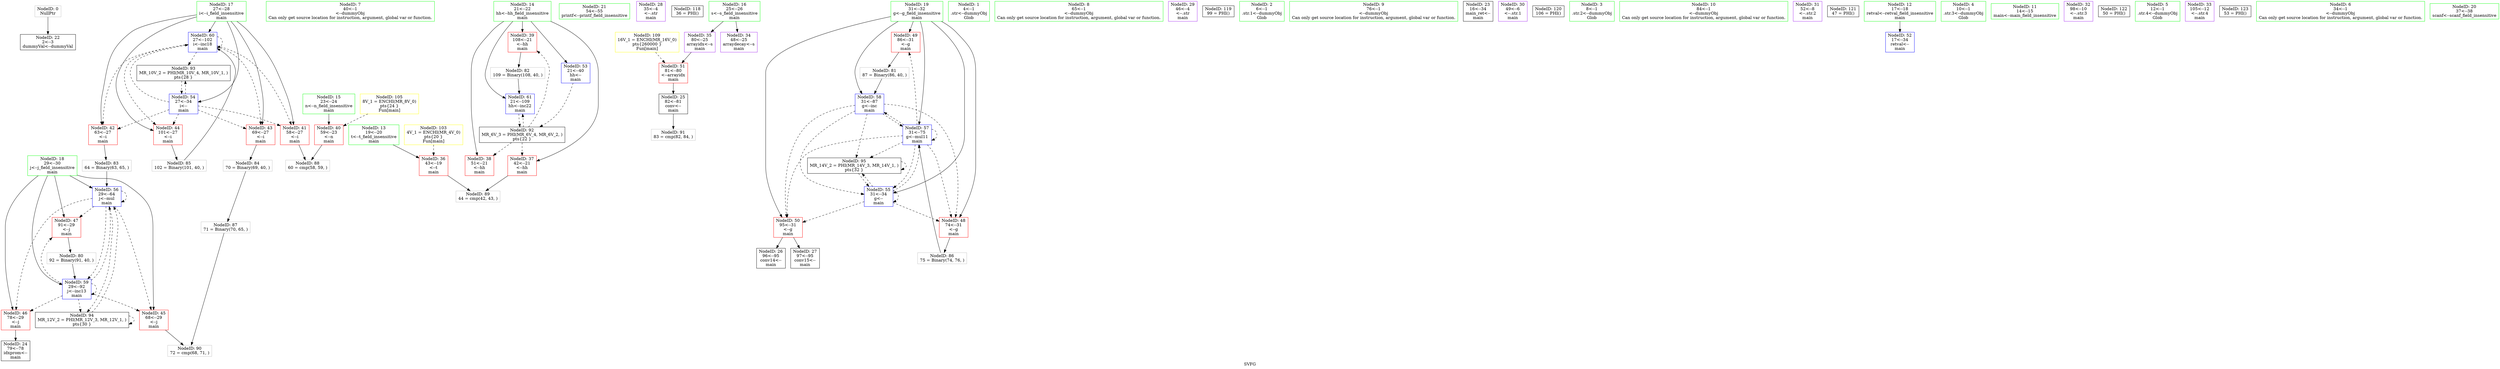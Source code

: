 digraph "SVFG" {
	label="SVFG";

	Node0x555e1105ff50 [shape=record,color=grey,label="{NodeID: 0\nNullPtr}"];
	Node0x555e1105ff50 -> Node0x555e11074270[style=solid];
	Node0x555e11078f50 [shape=record,color=grey,label="{NodeID: 90\n72 = cmp(68, 71, )\n}"];
	Node0x555e1105f280 [shape=record,color=green,label="{NodeID: 7\n40\<--1\n\<--dummyObj\nCan only get source location for instruction, argument, global var or function.}"];
	Node0x555e11060290 [shape=record,color=green,label="{NodeID: 14\n21\<--22\nhh\<--hh_field_insensitive\nmain\n}"];
	Node0x555e11060290 -> Node0x555e11074ed0[style=solid];
	Node0x555e11060290 -> Node0x555e11074fa0[style=solid];
	Node0x555e11060290 -> Node0x555e11075070[style=solid];
	Node0x555e11060290 -> Node0x555e11076bf0[style=solid];
	Node0x555e11060290 -> Node0x555e11077270[style=solid];
	Node0x555e11074170 [shape=record,color=green,label="{NodeID: 21\n54\<--55\nprintf\<--printf_field_insensitive\n}"];
	Node0x555e11074780 [shape=record,color=purple,label="{NodeID: 28\n35\<--4\n\<--.str\nmain\n}"];
	Node0x555e10f50620 [shape=record,color=black,label="{NodeID: 118\n36 = PHI()\n}"];
	Node0x555e11074d30 [shape=record,color=purple,label="{NodeID: 35\n80\<--25\narrayidx\<--s\nmain\n}"];
	Node0x555e11074d30 -> Node0x555e11076a50[style=solid];
	Node0x555e110752e0 [shape=record,color=red,label="{NodeID: 42\n63\<--27\n\<--i\nmain\n}"];
	Node0x555e110752e0 -> Node0x555e110784d0[style=solid];
	Node0x555e110768b0 [shape=record,color=red,label="{NodeID: 49\n86\<--31\n\<--g\nmain\n}"];
	Node0x555e110768b0 -> Node0x555e110781d0[style=solid];
	Node0x555e11076e60 [shape=record,color=blue,label="{NodeID: 56\n29\<--64\nj\<--mul\nmain\n}"];
	Node0x555e11076e60 -> Node0x555e11075550[style=dashed];
	Node0x555e11076e60 -> Node0x555e11075620[style=dashed];
	Node0x555e11076e60 -> Node0x555e110756f0[style=dashed];
	Node0x555e11076e60 -> Node0x555e11076e60[style=dashed];
	Node0x555e11076e60 -> Node0x555e110770d0[style=dashed];
	Node0x555e11076e60 -> Node0x555e1107c870[style=dashed];
	Node0x555e11078650 [shape=record,color=grey,label="{NodeID: 84\n70 = Binary(69, 40, )\n}"];
	Node0x555e11078650 -> Node0x555e11078ad0[style=solid];
	Node0x555e1105ee10 [shape=record,color=green,label="{NodeID: 1\n4\<--1\n.str\<--dummyObj\nGlob }"];
	Node0x555e110790d0 [shape=record,color=grey,label="{NodeID: 91\n83 = cmp(82, 84, )\n}"];
	Node0x555e1105f310 [shape=record,color=green,label="{NodeID: 8\n65\<--1\n\<--dummyObj\nCan only get source location for instruction, argument, global var or function.}"];
	Node0x555e11060360 [shape=record,color=green,label="{NodeID: 15\n23\<--24\nn\<--n_field_insensitive\nmain\n}"];
	Node0x555e11060360 -> Node0x555e11075140[style=solid];
	Node0x555e11080560 [shape=record,color=yellow,style=double,label="{NodeID: 105\n8V_1 = ENCHI(MR_8V_0)\npts\{24 \}\nFun[main]}"];
	Node0x555e11080560 -> Node0x555e11075140[style=dashed];
	Node0x555e11074270 [shape=record,color=black,label="{NodeID: 22\n2\<--3\ndummyVal\<--dummyVal\n}"];
	Node0x555e11074850 [shape=record,color=purple,label="{NodeID: 29\n46\<--4\n\<--.str\nmain\n}"];
	Node0x555e11085c70 [shape=record,color=black,label="{NodeID: 119\n99 = PHI()\n}"];
	Node0x555e11074e00 [shape=record,color=red,label="{NodeID: 36\n43\<--19\n\<--t\nmain\n}"];
	Node0x555e11074e00 -> Node0x555e11078dd0[style=solid];
	Node0x555e110753b0 [shape=record,color=red,label="{NodeID: 43\n69\<--27\n\<--i\nmain\n}"];
	Node0x555e110753b0 -> Node0x555e11078650[style=solid];
	Node0x555e11076980 [shape=record,color=red,label="{NodeID: 50\n95\<--31\n\<--g\nmain\n}"];
	Node0x555e11076980 -> Node0x555e110745e0[style=solid];
	Node0x555e11076980 -> Node0x555e110746b0[style=solid];
	Node0x555e11076f30 [shape=record,color=blue,label="{NodeID: 57\n31\<--75\ng\<--mul11\nmain\n}"];
	Node0x555e11076f30 -> Node0x555e110767e0[style=dashed];
	Node0x555e11076f30 -> Node0x555e110768b0[style=dashed];
	Node0x555e11076f30 -> Node0x555e11076980[style=dashed];
	Node0x555e11076f30 -> Node0x555e11076d90[style=dashed];
	Node0x555e11076f30 -> Node0x555e11076f30[style=dashed];
	Node0x555e11076f30 -> Node0x555e11077000[style=dashed];
	Node0x555e11076f30 -> Node0x555e1107cd70[style=dashed];
	Node0x555e110787d0 [shape=record,color=grey,label="{NodeID: 85\n102 = Binary(101, 40, )\n}"];
	Node0x555e110787d0 -> Node0x555e110771a0[style=solid];
	Node0x555e1105ecc0 [shape=record,color=green,label="{NodeID: 2\n6\<--1\n.str.1\<--dummyObj\nGlob }"];
	Node0x555e1107be70 [shape=record,color=black,label="{NodeID: 92\nMR_6V_3 = PHI(MR_6V_4, MR_6V_2, )\npts\{22 \}\n}"];
	Node0x555e1107be70 -> Node0x555e11074ed0[style=dashed];
	Node0x555e1107be70 -> Node0x555e11074fa0[style=dashed];
	Node0x555e1107be70 -> Node0x555e11075070[style=dashed];
	Node0x555e1107be70 -> Node0x555e11077270[style=dashed];
	Node0x555e1105ffe0 [shape=record,color=green,label="{NodeID: 9\n76\<--1\n\<--dummyObj\nCan only get source location for instruction, argument, global var or function.}"];
	Node0x555e110735e0 [shape=record,color=green,label="{NodeID: 16\n25\<--26\ns\<--s_field_insensitive\nmain\n}"];
	Node0x555e110735e0 -> Node0x555e11074c60[style=solid];
	Node0x555e110735e0 -> Node0x555e11074d30[style=solid];
	Node0x555e11074370 [shape=record,color=black,label="{NodeID: 23\n16\<--34\nmain_ret\<--\nmain\n}"];
	Node0x555e11074920 [shape=record,color=purple,label="{NodeID: 30\n49\<--6\n\<--.str.1\nmain\n}"];
	Node0x555e11085d70 [shape=record,color=black,label="{NodeID: 120\n106 = PHI()\n}"];
	Node0x555e11074ed0 [shape=record,color=red,label="{NodeID: 37\n42\<--21\n\<--hh\nmain\n}"];
	Node0x555e11074ed0 -> Node0x555e11078dd0[style=solid];
	Node0x555e11075480 [shape=record,color=red,label="{NodeID: 44\n101\<--27\n\<--i\nmain\n}"];
	Node0x555e11075480 -> Node0x555e110787d0[style=solid];
	Node0x555e11076a50 [shape=record,color=red,label="{NodeID: 51\n81\<--80\n\<--arrayidx\nmain\n}"];
	Node0x555e11076a50 -> Node0x555e11074510[style=solid];
	Node0x555e11077000 [shape=record,color=blue,label="{NodeID: 58\n31\<--87\ng\<--inc\nmain\n}"];
	Node0x555e11077000 -> Node0x555e110767e0[style=dashed];
	Node0x555e11077000 -> Node0x555e11076980[style=dashed];
	Node0x555e11077000 -> Node0x555e11076d90[style=dashed];
	Node0x555e11077000 -> Node0x555e11076f30[style=dashed];
	Node0x555e11077000 -> Node0x555e1107cd70[style=dashed];
	Node0x555e11078950 [shape=record,color=grey,label="{NodeID: 86\n75 = Binary(74, 76, )\n}"];
	Node0x555e11078950 -> Node0x555e11076f30[style=solid];
	Node0x555e1105f0a0 [shape=record,color=green,label="{NodeID: 3\n8\<--1\n.str.2\<--dummyObj\nGlob }"];
	Node0x555e1107c370 [shape=record,color=black,label="{NodeID: 93\nMR_10V_2 = PHI(MR_10V_4, MR_10V_1, )\npts\{28 \}\n}"];
	Node0x555e1107c370 -> Node0x555e11076cc0[style=dashed];
	Node0x555e110600b0 [shape=record,color=green,label="{NodeID: 10\n84\<--1\n\<--dummyObj\nCan only get source location for instruction, argument, global var or function.}"];
	Node0x555e110736b0 [shape=record,color=green,label="{NodeID: 17\n27\<--28\ni\<--i_field_insensitive\nmain\n}"];
	Node0x555e110736b0 -> Node0x555e11075210[style=solid];
	Node0x555e110736b0 -> Node0x555e110752e0[style=solid];
	Node0x555e110736b0 -> Node0x555e110753b0[style=solid];
	Node0x555e110736b0 -> Node0x555e11075480[style=solid];
	Node0x555e110736b0 -> Node0x555e11076cc0[style=solid];
	Node0x555e110736b0 -> Node0x555e110771a0[style=solid];
	Node0x555e11074440 [shape=record,color=black,label="{NodeID: 24\n79\<--78\nidxprom\<--\nmain\n}"];
	Node0x555e110749f0 [shape=record,color=purple,label="{NodeID: 31\n52\<--8\n\<--.str.2\nmain\n}"];
	Node0x555e11085e70 [shape=record,color=black,label="{NodeID: 121\n47 = PHI()\n}"];
	Node0x555e11074fa0 [shape=record,color=red,label="{NodeID: 38\n51\<--21\n\<--hh\nmain\n}"];
	Node0x555e11075550 [shape=record,color=red,label="{NodeID: 45\n68\<--29\n\<--j\nmain\n}"];
	Node0x555e11075550 -> Node0x555e11078f50[style=solid];
	Node0x555e11076b20 [shape=record,color=blue,label="{NodeID: 52\n17\<--34\nretval\<--\nmain\n}"];
	Node0x555e110770d0 [shape=record,color=blue,label="{NodeID: 59\n29\<--92\nj\<--inc13\nmain\n}"];
	Node0x555e110770d0 -> Node0x555e11075550[style=dashed];
	Node0x555e110770d0 -> Node0x555e11075620[style=dashed];
	Node0x555e110770d0 -> Node0x555e110756f0[style=dashed];
	Node0x555e110770d0 -> Node0x555e11076e60[style=dashed];
	Node0x555e110770d0 -> Node0x555e110770d0[style=dashed];
	Node0x555e110770d0 -> Node0x555e1107c870[style=dashed];
	Node0x555e11078050 [shape=record,color=grey,label="{NodeID: 80\n92 = Binary(91, 40, )\n}"];
	Node0x555e11078050 -> Node0x555e110770d0[style=solid];
	Node0x555e11078ad0 [shape=record,color=grey,label="{NodeID: 87\n71 = Binary(70, 65, )\n}"];
	Node0x555e11078ad0 -> Node0x555e11078f50[style=solid];
	Node0x555e1105f130 [shape=record,color=green,label="{NodeID: 4\n10\<--1\n.str.3\<--dummyObj\nGlob }"];
	Node0x555e1107c870 [shape=record,color=black,label="{NodeID: 94\nMR_12V_2 = PHI(MR_12V_3, MR_12V_1, )\npts\{30 \}\n}"];
	Node0x555e1107c870 -> Node0x555e11076e60[style=dashed];
	Node0x555e1107c870 -> Node0x555e1107c870[style=dashed];
	Node0x555e1105f430 [shape=record,color=green,label="{NodeID: 11\n14\<--15\nmain\<--main_field_insensitive\n}"];
	Node0x555e11073780 [shape=record,color=green,label="{NodeID: 18\n29\<--30\nj\<--j_field_insensitive\nmain\n}"];
	Node0x555e11073780 -> Node0x555e11075550[style=solid];
	Node0x555e11073780 -> Node0x555e11075620[style=solid];
	Node0x555e11073780 -> Node0x555e110756f0[style=solid];
	Node0x555e11073780 -> Node0x555e11076e60[style=solid];
	Node0x555e11073780 -> Node0x555e110770d0[style=solid];
	Node0x555e11074510 [shape=record,color=black,label="{NodeID: 25\n82\<--81\nconv\<--\nmain\n}"];
	Node0x555e11074510 -> Node0x555e110790d0[style=solid];
	Node0x555e11074ac0 [shape=record,color=purple,label="{NodeID: 32\n98\<--10\n\<--.str.3\nmain\n}"];
	Node0x555e11085f70 [shape=record,color=black,label="{NodeID: 122\n50 = PHI()\n}"];
	Node0x555e11075070 [shape=record,color=red,label="{NodeID: 39\n108\<--21\n\<--hh\nmain\n}"];
	Node0x555e11075070 -> Node0x555e11078350[style=solid];
	Node0x555e11075620 [shape=record,color=red,label="{NodeID: 46\n78\<--29\n\<--j\nmain\n}"];
	Node0x555e11075620 -> Node0x555e11074440[style=solid];
	Node0x555e11076bf0 [shape=record,color=blue,label="{NodeID: 53\n21\<--40\nhh\<--\nmain\n}"];
	Node0x555e11076bf0 -> Node0x555e1107be70[style=dashed];
	Node0x555e110771a0 [shape=record,color=blue,label="{NodeID: 60\n27\<--102\ni\<--inc18\nmain\n}"];
	Node0x555e110771a0 -> Node0x555e11075210[style=dashed];
	Node0x555e110771a0 -> Node0x555e110752e0[style=dashed];
	Node0x555e110771a0 -> Node0x555e110753b0[style=dashed];
	Node0x555e110771a0 -> Node0x555e11075480[style=dashed];
	Node0x555e110771a0 -> Node0x555e110771a0[style=dashed];
	Node0x555e110771a0 -> Node0x555e1107c370[style=dashed];
	Node0x555e110781d0 [shape=record,color=grey,label="{NodeID: 81\n87 = Binary(86, 40, )\n}"];
	Node0x555e110781d0 -> Node0x555e11077000[style=solid];
	Node0x555e11078c50 [shape=record,color=grey,label="{NodeID: 88\n60 = cmp(58, 59, )\n}"];
	Node0x555e110732a0 [shape=record,color=green,label="{NodeID: 5\n12\<--1\n.str.4\<--dummyObj\nGlob }"];
	Node0x555e1107cd70 [shape=record,color=black,label="{NodeID: 95\nMR_14V_2 = PHI(MR_14V_3, MR_14V_1, )\npts\{32 \}\n}"];
	Node0x555e1107cd70 -> Node0x555e11076d90[style=dashed];
	Node0x555e1107cd70 -> Node0x555e1107cd70[style=dashed];
	Node0x555e1105f530 [shape=record,color=green,label="{NodeID: 12\n17\<--18\nretval\<--retval_field_insensitive\nmain\n}"];
	Node0x555e1105f530 -> Node0x555e11076b20[style=solid];
	Node0x555e11073fd0 [shape=record,color=green,label="{NodeID: 19\n31\<--32\ng\<--g_field_insensitive\nmain\n}"];
	Node0x555e11073fd0 -> Node0x555e110767e0[style=solid];
	Node0x555e11073fd0 -> Node0x555e110768b0[style=solid];
	Node0x555e11073fd0 -> Node0x555e11076980[style=solid];
	Node0x555e11073fd0 -> Node0x555e11076d90[style=solid];
	Node0x555e11073fd0 -> Node0x555e11076f30[style=solid];
	Node0x555e11073fd0 -> Node0x555e11077000[style=solid];
	Node0x555e110808e0 [shape=record,color=yellow,style=double,label="{NodeID: 109\n16V_1 = ENCHI(MR_16V_0)\npts\{260000 \}\nFun[main]}"];
	Node0x555e110808e0 -> Node0x555e11076a50[style=dashed];
	Node0x555e110745e0 [shape=record,color=black,label="{NodeID: 26\n96\<--95\nconv14\<--\nmain\n}"];
	Node0x555e11074b90 [shape=record,color=purple,label="{NodeID: 33\n105\<--12\n\<--.str.4\nmain\n}"];
	Node0x555e11086070 [shape=record,color=black,label="{NodeID: 123\n53 = PHI()\n}"];
	Node0x555e11075140 [shape=record,color=red,label="{NodeID: 40\n59\<--23\n\<--n\nmain\n}"];
	Node0x555e11075140 -> Node0x555e11078c50[style=solid];
	Node0x555e110756f0 [shape=record,color=red,label="{NodeID: 47\n91\<--29\n\<--j\nmain\n}"];
	Node0x555e110756f0 -> Node0x555e11078050[style=solid];
	Node0x555e11076cc0 [shape=record,color=blue,label="{NodeID: 54\n27\<--34\ni\<--\nmain\n}"];
	Node0x555e11076cc0 -> Node0x555e11075210[style=dashed];
	Node0x555e11076cc0 -> Node0x555e110752e0[style=dashed];
	Node0x555e11076cc0 -> Node0x555e110753b0[style=dashed];
	Node0x555e11076cc0 -> Node0x555e11075480[style=dashed];
	Node0x555e11076cc0 -> Node0x555e110771a0[style=dashed];
	Node0x555e11076cc0 -> Node0x555e1107c370[style=dashed];
	Node0x555e11077270 [shape=record,color=blue,label="{NodeID: 61\n21\<--109\nhh\<--inc22\nmain\n}"];
	Node0x555e11077270 -> Node0x555e1107be70[style=dashed];
	Node0x555e11078350 [shape=record,color=grey,label="{NodeID: 82\n109 = Binary(108, 40, )\n}"];
	Node0x555e11078350 -> Node0x555e11077270[style=solid];
	Node0x555e11078dd0 [shape=record,color=grey,label="{NodeID: 89\n44 = cmp(42, 43, )\n}"];
	Node0x555e11073330 [shape=record,color=green,label="{NodeID: 6\n34\<--1\n\<--dummyObj\nCan only get source location for instruction, argument, global var or function.}"];
	Node0x555e11060200 [shape=record,color=green,label="{NodeID: 13\n19\<--20\nt\<--t_field_insensitive\nmain\n}"];
	Node0x555e11060200 -> Node0x555e11074e00[style=solid];
	Node0x555e110803a0 [shape=record,color=yellow,style=double,label="{NodeID: 103\n4V_1 = ENCHI(MR_4V_0)\npts\{20 \}\nFun[main]}"];
	Node0x555e110803a0 -> Node0x555e11074e00[style=dashed];
	Node0x555e110740a0 [shape=record,color=green,label="{NodeID: 20\n37\<--38\nscanf\<--scanf_field_insensitive\n}"];
	Node0x555e110746b0 [shape=record,color=black,label="{NodeID: 27\n97\<--95\nconv15\<--\nmain\n}"];
	Node0x555e11074c60 [shape=record,color=purple,label="{NodeID: 34\n48\<--25\narraydecay\<--s\nmain\n}"];
	Node0x555e11075210 [shape=record,color=red,label="{NodeID: 41\n58\<--27\n\<--i\nmain\n}"];
	Node0x555e11075210 -> Node0x555e11078c50[style=solid];
	Node0x555e110767e0 [shape=record,color=red,label="{NodeID: 48\n74\<--31\n\<--g\nmain\n}"];
	Node0x555e110767e0 -> Node0x555e11078950[style=solid];
	Node0x555e11076d90 [shape=record,color=blue,label="{NodeID: 55\n31\<--34\ng\<--\nmain\n}"];
	Node0x555e11076d90 -> Node0x555e110767e0[style=dashed];
	Node0x555e11076d90 -> Node0x555e11076980[style=dashed];
	Node0x555e11076d90 -> Node0x555e11076d90[style=dashed];
	Node0x555e11076d90 -> Node0x555e11076f30[style=dashed];
	Node0x555e11076d90 -> Node0x555e1107cd70[style=dashed];
	Node0x555e110784d0 [shape=record,color=grey,label="{NodeID: 83\n64 = Binary(63, 65, )\n}"];
	Node0x555e110784d0 -> Node0x555e11076e60[style=solid];
}
